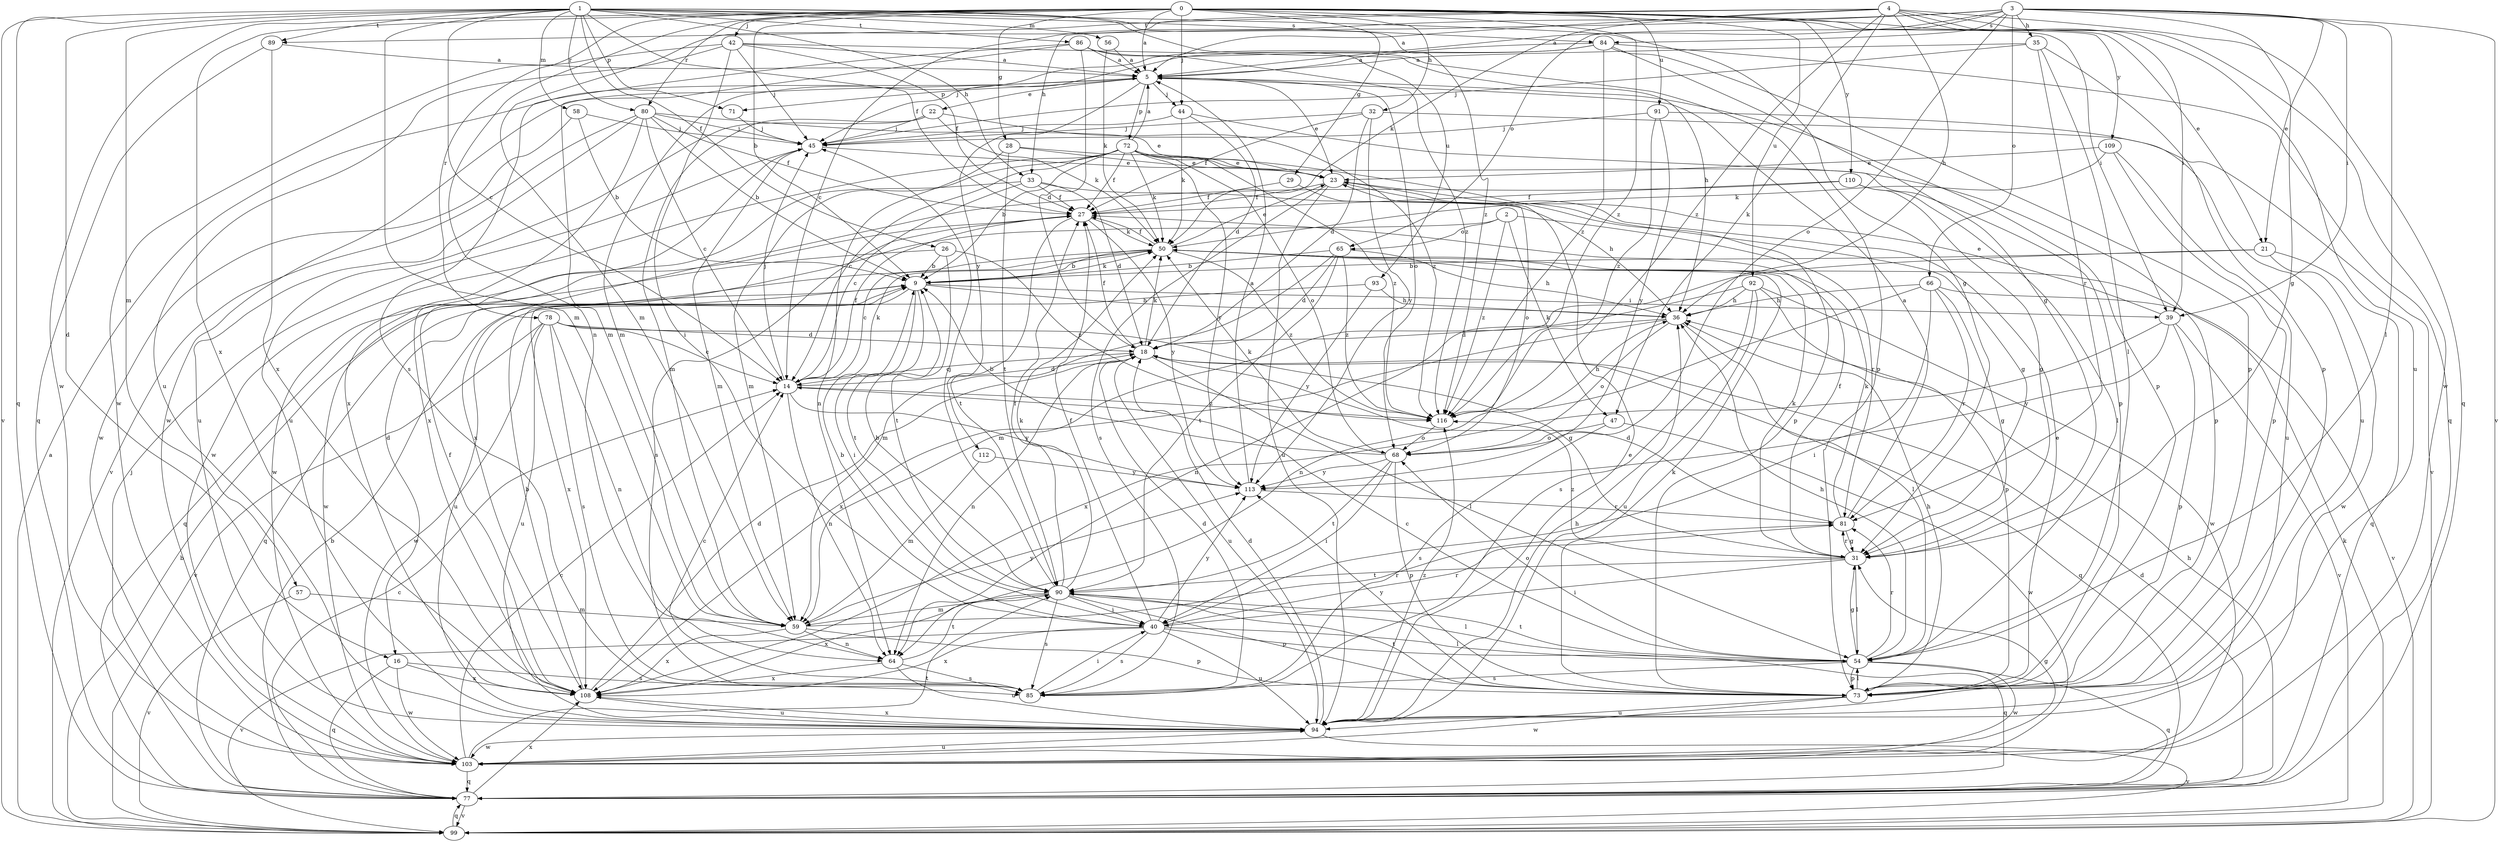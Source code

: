 strict digraph  {
0;
1;
2;
3;
4;
5;
9;
14;
16;
18;
21;
22;
23;
26;
27;
28;
29;
31;
32;
33;
35;
36;
39;
40;
42;
44;
45;
47;
50;
54;
56;
57;
58;
59;
64;
65;
66;
68;
71;
72;
73;
77;
78;
80;
81;
84;
85;
86;
89;
90;
91;
92;
93;
94;
99;
103;
108;
109;
110;
112;
113;
116;
0 -> 5  [label=a];
0 -> 9  [label=b];
0 -> 21  [label=e];
0 -> 28  [label=g];
0 -> 29  [label=g];
0 -> 32  [label=h];
0 -> 39  [label=i];
0 -> 42  [label=j];
0 -> 44  [label=j];
0 -> 64  [label=n];
0 -> 78  [label=r];
0 -> 80  [label=r];
0 -> 91  [label=u];
0 -> 92  [label=u];
0 -> 103  [label=w];
0 -> 108  [label=x];
0 -> 109  [label=y];
0 -> 110  [label=y];
0 -> 116  [label=z];
1 -> 14  [label=c];
1 -> 16  [label=d];
1 -> 26  [label=f];
1 -> 27  [label=f];
1 -> 31  [label=g];
1 -> 33  [label=h];
1 -> 56  [label=m];
1 -> 57  [label=m];
1 -> 58  [label=m];
1 -> 59  [label=m];
1 -> 71  [label=p];
1 -> 77  [label=q];
1 -> 80  [label=r];
1 -> 84  [label=s];
1 -> 86  [label=t];
1 -> 89  [label=t];
1 -> 93  [label=u];
1 -> 99  [label=v];
1 -> 116  [label=z];
2 -> 16  [label=d];
2 -> 47  [label=k];
2 -> 65  [label=o];
2 -> 81  [label=r];
2 -> 116  [label=z];
3 -> 5  [label=a];
3 -> 14  [label=c];
3 -> 21  [label=e];
3 -> 31  [label=g];
3 -> 33  [label=h];
3 -> 35  [label=h];
3 -> 39  [label=i];
3 -> 54  [label=l];
3 -> 65  [label=o];
3 -> 66  [label=o];
3 -> 68  [label=o];
3 -> 84  [label=s];
3 -> 99  [label=v];
4 -> 5  [label=a];
4 -> 36  [label=h];
4 -> 39  [label=i];
4 -> 47  [label=k];
4 -> 50  [label=k];
4 -> 59  [label=m];
4 -> 77  [label=q];
4 -> 89  [label=t];
4 -> 94  [label=u];
4 -> 103  [label=w];
4 -> 116  [label=z];
5 -> 22  [label=e];
5 -> 23  [label=e];
5 -> 44  [label=j];
5 -> 68  [label=o];
5 -> 71  [label=p];
5 -> 72  [label=p];
5 -> 73  [label=p];
5 -> 103  [label=w];
5 -> 112  [label=y];
9 -> 36  [label=h];
9 -> 39  [label=i];
9 -> 40  [label=i];
9 -> 50  [label=k];
9 -> 77  [label=q];
9 -> 90  [label=t];
9 -> 108  [label=x];
14 -> 18  [label=d];
14 -> 27  [label=f];
14 -> 45  [label=j];
14 -> 50  [label=k];
14 -> 64  [label=n];
14 -> 113  [label=y];
14 -> 116  [label=z];
16 -> 77  [label=q];
16 -> 85  [label=s];
16 -> 103  [label=w];
16 -> 108  [label=x];
18 -> 14  [label=c];
18 -> 27  [label=f];
18 -> 50  [label=k];
18 -> 54  [label=l];
18 -> 64  [label=n];
18 -> 77  [label=q];
18 -> 94  [label=u];
21 -> 9  [label=b];
21 -> 59  [label=m];
21 -> 77  [label=q];
21 -> 103  [label=w];
22 -> 45  [label=j];
22 -> 50  [label=k];
22 -> 59  [label=m];
22 -> 94  [label=u];
22 -> 116  [label=z];
23 -> 27  [label=f];
23 -> 31  [label=g];
23 -> 85  [label=s];
23 -> 94  [label=u];
26 -> 9  [label=b];
26 -> 77  [label=q];
26 -> 90  [label=t];
26 -> 116  [label=z];
27 -> 50  [label=k];
27 -> 85  [label=s];
27 -> 90  [label=t];
27 -> 113  [label=y];
28 -> 23  [label=e];
28 -> 64  [label=n];
28 -> 73  [label=p];
28 -> 90  [label=t];
29 -> 27  [label=f];
29 -> 68  [label=o];
31 -> 27  [label=f];
31 -> 40  [label=i];
31 -> 50  [label=k];
31 -> 54  [label=l];
31 -> 81  [label=r];
31 -> 90  [label=t];
31 -> 116  [label=z];
32 -> 18  [label=d];
32 -> 27  [label=f];
32 -> 45  [label=j];
32 -> 99  [label=v];
32 -> 113  [label=y];
33 -> 14  [label=c];
33 -> 18  [label=d];
33 -> 27  [label=f];
33 -> 36  [label=h];
33 -> 103  [label=w];
35 -> 5  [label=a];
35 -> 45  [label=j];
35 -> 54  [label=l];
35 -> 73  [label=p];
35 -> 81  [label=r];
36 -> 18  [label=d];
36 -> 54  [label=l];
36 -> 68  [label=o];
36 -> 108  [label=x];
39 -> 23  [label=e];
39 -> 73  [label=p];
39 -> 99  [label=v];
39 -> 108  [label=x];
39 -> 113  [label=y];
40 -> 9  [label=b];
40 -> 27  [label=f];
40 -> 54  [label=l];
40 -> 77  [label=q];
40 -> 81  [label=r];
40 -> 85  [label=s];
40 -> 94  [label=u];
40 -> 99  [label=v];
40 -> 108  [label=x];
40 -> 113  [label=y];
42 -> 5  [label=a];
42 -> 27  [label=f];
42 -> 36  [label=h];
42 -> 40  [label=i];
42 -> 45  [label=j];
42 -> 94  [label=u];
42 -> 103  [label=w];
44 -> 18  [label=d];
44 -> 45  [label=j];
44 -> 50  [label=k];
44 -> 73  [label=p];
45 -> 23  [label=e];
45 -> 59  [label=m];
45 -> 108  [label=x];
47 -> 68  [label=o];
47 -> 85  [label=s];
47 -> 103  [label=w];
50 -> 9  [label=b];
50 -> 14  [label=c];
50 -> 23  [label=e];
50 -> 27  [label=f];
50 -> 103  [label=w];
50 -> 116  [label=z];
54 -> 14  [label=c];
54 -> 31  [label=g];
54 -> 36  [label=h];
54 -> 68  [label=o];
54 -> 73  [label=p];
54 -> 77  [label=q];
54 -> 81  [label=r];
54 -> 85  [label=s];
54 -> 90  [label=t];
54 -> 103  [label=w];
56 -> 5  [label=a];
56 -> 50  [label=k];
57 -> 59  [label=m];
57 -> 99  [label=v];
58 -> 9  [label=b];
58 -> 45  [label=j];
58 -> 103  [label=w];
59 -> 64  [label=n];
59 -> 73  [label=p];
59 -> 81  [label=r];
59 -> 108  [label=x];
59 -> 113  [label=y];
64 -> 85  [label=s];
64 -> 90  [label=t];
64 -> 94  [label=u];
64 -> 108  [label=x];
65 -> 9  [label=b];
65 -> 18  [label=d];
65 -> 36  [label=h];
65 -> 59  [label=m];
65 -> 90  [label=t];
65 -> 116  [label=z];
66 -> 31  [label=g];
66 -> 36  [label=h];
66 -> 40  [label=i];
66 -> 64  [label=n];
66 -> 81  [label=r];
66 -> 99  [label=v];
68 -> 9  [label=b];
68 -> 40  [label=i];
68 -> 50  [label=k];
68 -> 73  [label=p];
68 -> 90  [label=t];
68 -> 113  [label=y];
71 -> 45  [label=j];
72 -> 5  [label=a];
72 -> 9  [label=b];
72 -> 14  [label=c];
72 -> 23  [label=e];
72 -> 27  [label=f];
72 -> 50  [label=k];
72 -> 59  [label=m];
72 -> 68  [label=o];
72 -> 73  [label=p];
72 -> 103  [label=w];
72 -> 113  [label=y];
72 -> 116  [label=z];
73 -> 23  [label=e];
73 -> 36  [label=h];
73 -> 50  [label=k];
73 -> 54  [label=l];
73 -> 90  [label=t];
73 -> 94  [label=u];
73 -> 103  [label=w];
73 -> 113  [label=y];
77 -> 9  [label=b];
77 -> 14  [label=c];
77 -> 18  [label=d];
77 -> 36  [label=h];
77 -> 45  [label=j];
77 -> 99  [label=v];
77 -> 108  [label=x];
78 -> 14  [label=c];
78 -> 18  [label=d];
78 -> 31  [label=g];
78 -> 64  [label=n];
78 -> 85  [label=s];
78 -> 94  [label=u];
78 -> 99  [label=v];
78 -> 103  [label=w];
80 -> 9  [label=b];
80 -> 14  [label=c];
80 -> 23  [label=e];
80 -> 27  [label=f];
80 -> 45  [label=j];
80 -> 94  [label=u];
80 -> 99  [label=v];
80 -> 108  [label=x];
81 -> 5  [label=a];
81 -> 18  [label=d];
81 -> 31  [label=g];
81 -> 50  [label=k];
84 -> 5  [label=a];
84 -> 31  [label=g];
84 -> 45  [label=j];
84 -> 59  [label=m];
84 -> 73  [label=p];
84 -> 77  [label=q];
84 -> 116  [label=z];
85 -> 14  [label=c];
85 -> 18  [label=d];
85 -> 40  [label=i];
86 -> 5  [label=a];
86 -> 18  [label=d];
86 -> 59  [label=m];
86 -> 73  [label=p];
86 -> 85  [label=s];
86 -> 116  [label=z];
89 -> 5  [label=a];
89 -> 77  [label=q];
89 -> 108  [label=x];
90 -> 9  [label=b];
90 -> 27  [label=f];
90 -> 40  [label=i];
90 -> 45  [label=j];
90 -> 50  [label=k];
90 -> 54  [label=l];
90 -> 59  [label=m];
90 -> 73  [label=p];
90 -> 85  [label=s];
90 -> 108  [label=x];
91 -> 45  [label=j];
91 -> 94  [label=u];
91 -> 113  [label=y];
91 -> 116  [label=z];
92 -> 36  [label=h];
92 -> 64  [label=n];
92 -> 73  [label=p];
92 -> 85  [label=s];
92 -> 94  [label=u];
92 -> 103  [label=w];
93 -> 36  [label=h];
93 -> 94  [label=u];
93 -> 113  [label=y];
94 -> 18  [label=d];
94 -> 23  [label=e];
94 -> 36  [label=h];
94 -> 99  [label=v];
94 -> 103  [label=w];
94 -> 108  [label=x];
94 -> 116  [label=z];
99 -> 5  [label=a];
99 -> 9  [label=b];
99 -> 50  [label=k];
99 -> 77  [label=q];
103 -> 14  [label=c];
103 -> 31  [label=g];
103 -> 77  [label=q];
103 -> 90  [label=t];
103 -> 94  [label=u];
108 -> 9  [label=b];
108 -> 18  [label=d];
108 -> 27  [label=f];
108 -> 94  [label=u];
109 -> 23  [label=e];
109 -> 50  [label=k];
109 -> 73  [label=p];
109 -> 94  [label=u];
110 -> 27  [label=f];
110 -> 31  [label=g];
110 -> 54  [label=l];
110 -> 108  [label=x];
112 -> 59  [label=m];
112 -> 113  [label=y];
113 -> 5  [label=a];
113 -> 81  [label=r];
116 -> 36  [label=h];
116 -> 68  [label=o];
}
